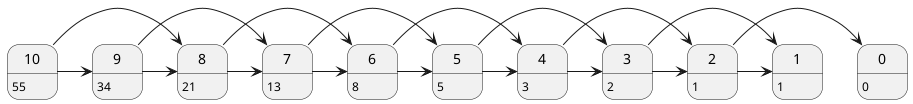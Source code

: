@startuml

!procedure $create_state($name, $value)
    $create_state($name, $value, $name)
!endprocedure

!procedure $create_state($name, $value, $instance_name)
    state "$name" as $instance_name
    $instance_name : $value
!endprocedure

!procedure $connect_states($instance1_name, $instance2_name)
    $instance1_name -right-> $instance2_name
!endprocedure

!function $to_variable($n)
    !return %string($n)
!endfunction

!function $is_memoized($n)
    !return %variable_exists($to_variable($n))
!endfunction

!function $get_from_memo($n)
    !return %get_variable_value($to_variable($n))
!endfunction

!procedure $update_memo($n, $value)
    %set_variable_value($to_variable($n), $value)
!endprocedure

!function $fibonacci($n)
    !if $is_memoized($n)
        !return $get_from_memo($n)
    !endif

    !if $n == 0
        !$fibonacci_n = 0
    !elseif $n == 1
        !$fibonacci_n = 1
    !else
        !$fibonacci_n_minus_2 = $fibonacci($n - 2)
        !$fibonacci_n_minus_1 = $fibonacci($n - 1)
        !$fibonacci_n = $fibonacci_n_minus_1 + $fibonacci_n_minus_2
      !endif

    $create_state($n, $fibonacci_n)
    !if $n >= 2
        $connect_states($n, $n - 2)
        $connect_states($n, $n - 1)
    !endif

    $update_memo($n, $fibonacci_n)
    !return $fibonacci_n
!endfunction

!$ignore = $fibonacci(10)

@enduml

